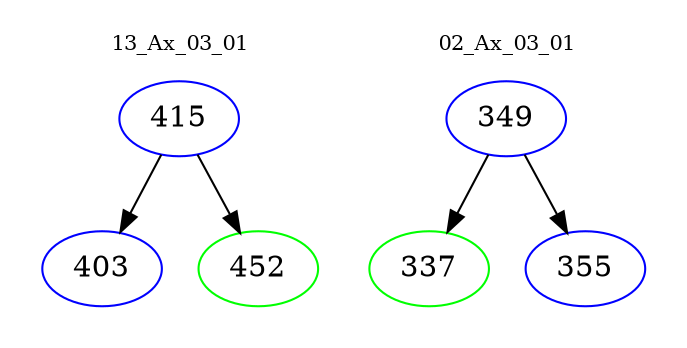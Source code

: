 digraph{
subgraph cluster_0 {
color = white
label = "13_Ax_03_01";
fontsize=10;
T0_415 [label="415", color="blue"]
T0_415 -> T0_403 [color="black"]
T0_403 [label="403", color="blue"]
T0_415 -> T0_452 [color="black"]
T0_452 [label="452", color="green"]
}
subgraph cluster_1 {
color = white
label = "02_Ax_03_01";
fontsize=10;
T1_349 [label="349", color="blue"]
T1_349 -> T1_337 [color="black"]
T1_337 [label="337", color="green"]
T1_349 -> T1_355 [color="black"]
T1_355 [label="355", color="blue"]
}
}
